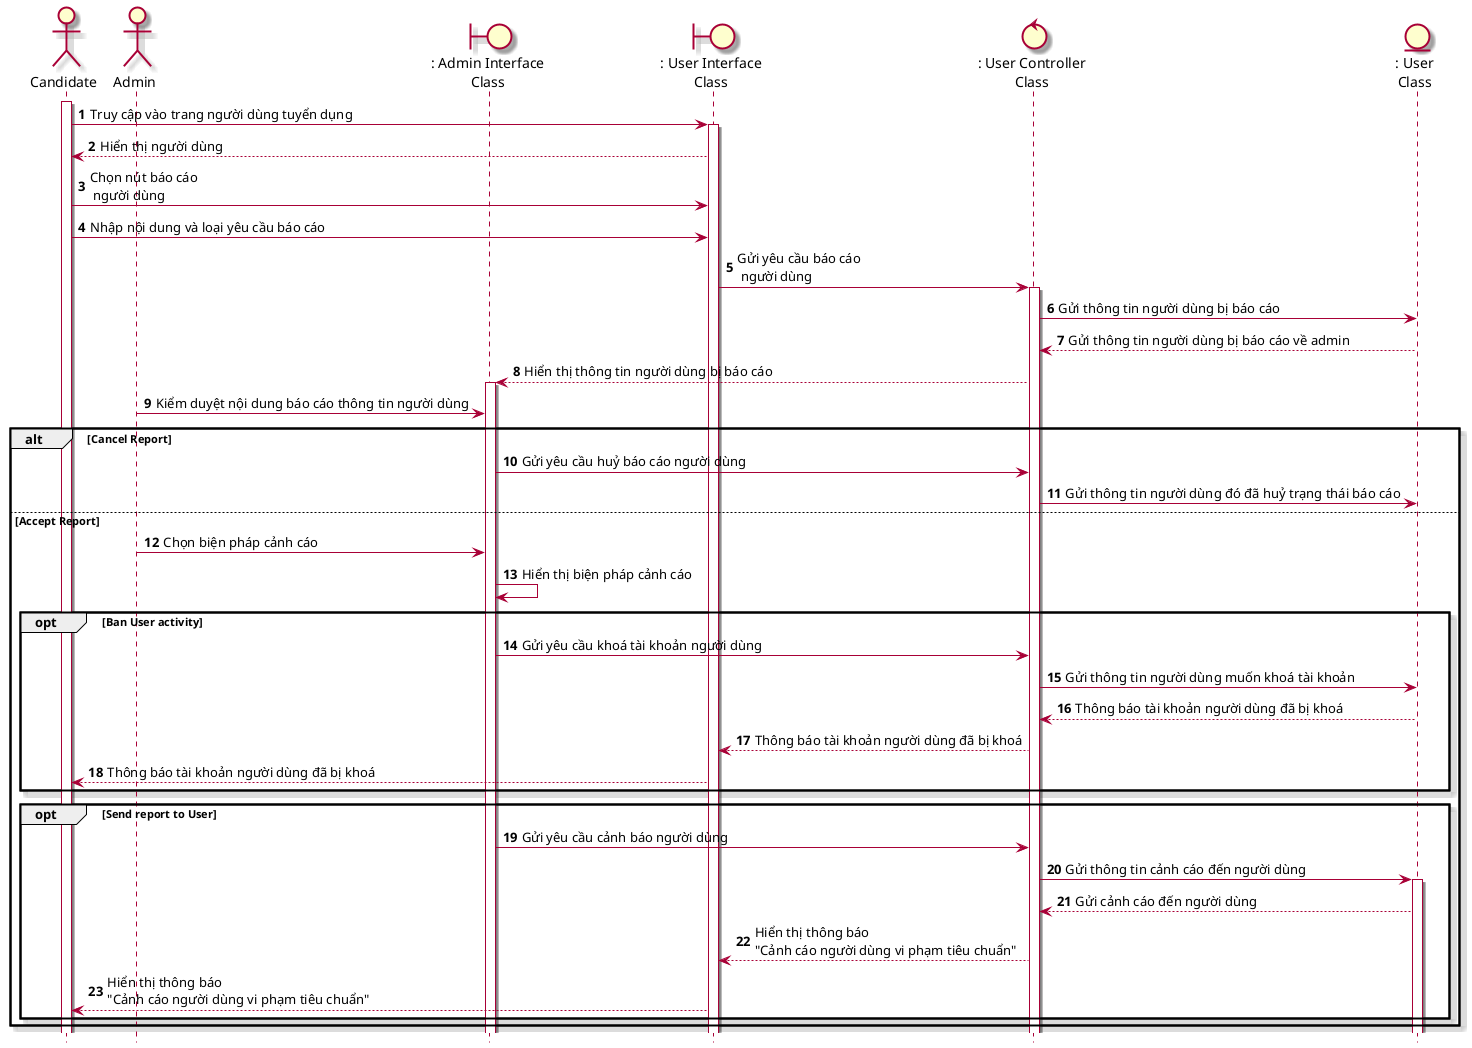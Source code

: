 @startuml SeqBaoCaoBaiDang
hide footbox
skin rose 
actor candidate as "Candidate"
actor admin as "Admin"
boundary adminInterface as ": Admin Interface\nClass"
boundary userInterface as ": User Interface\nClass"
control userController as ": User Controller\nClass"
entity User as ": User\nClass"
candidate++
autonumber
candidate-> userInterface++: Truy cập vào trang người dùng tuyển dụng
userInterface--> candidate: Hiển thị người dùng
candidate-> userInterface: Chọn nút báo cáo\n người dùng
candidate-> userInterface: Nhập nội dung và loại yêu cầu báo cáo
userInterface-> userController++: Gửi yêu cầu báo cáo\n người dùng
userController -> User: Gửi thông tin người dùng bị báo cáo
User --> userController: Gửi thông tin người dùng bị báo cáo về admin
userController--> adminInterface++: Hiển thị thông tin người dùng bị báo cáo
admin -> adminInterface: Kiểm duyệt nội dung báo cáo thông tin người dùng
alt Cancel Report
adminInterface -> userController: Gửi yêu cầu huỷ báo cáo người dùng
userController -> User: Gửi thông tin người dùng đó đã huỷ trạng thái báo cáo
else Accept Report
admin -> adminInterface: Chọn biện pháp cảnh cáo 
adminInterface -> adminInterface: Hiển thị biện pháp cảnh cáo
opt Ban User activity
adminInterface -> userController: Gửi yêu cầu khoá tài khoản người dùng
userController -> User: Gửi thông tin người dùng muốn khoá tài khoản 
User --> userController: Thông báo tài khoản người dùng đã bị khoá
userController --> userInterface: Thông báo tài khoản người dùng đã bị khoá
userInterface --> candidate: Thông báo tài khoản người dùng đã bị khoá

end
opt Send report to User
adminInterface->userController: Gửi yêu cầu cảnh báo người dùng
userController -> User++: Gửi thông tin cảnh cáo đến người dùng
User --> userController: Gửi cảnh cáo đến người dùng 
userController --> userInterface: Hiển thị thông báo \n"Cảnh cáo người dùng vi phạm tiêu chuẩn"
userInterface --> candidate: Hiển thị thông báo \n"Cảnh cáo người dùng vi phạm tiêu chuẩn"

end
end